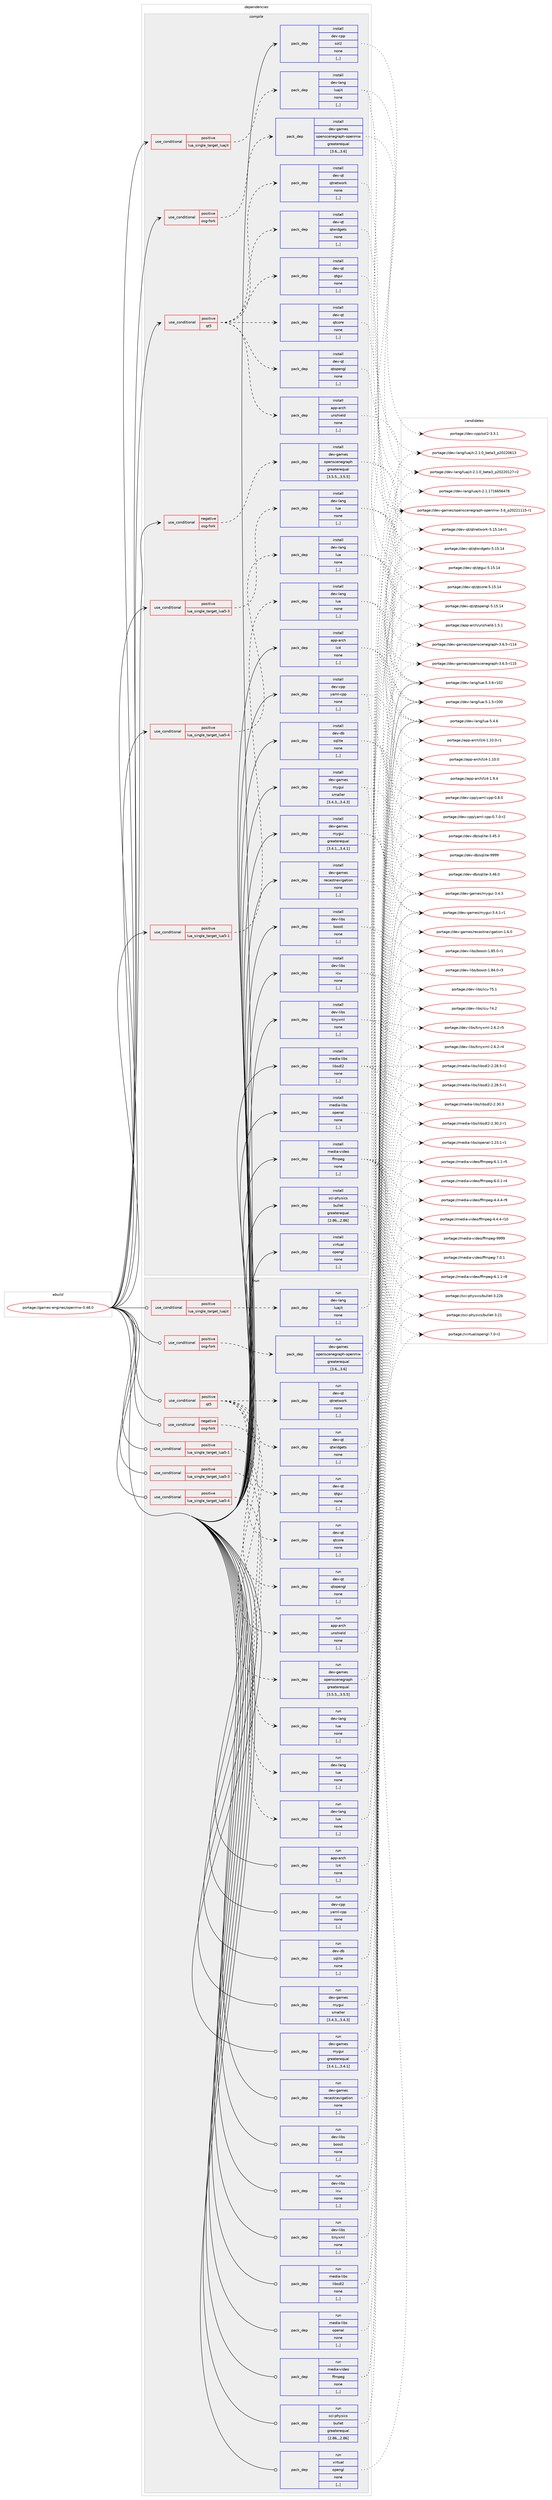 digraph prolog {

# *************
# Graph options
# *************

newrank=true;
concentrate=true;
compound=true;
graph [rankdir=LR,fontname=Helvetica,fontsize=10,ranksep=1.5];#, ranksep=2.5, nodesep=0.2];
edge  [arrowhead=vee];
node  [fontname=Helvetica,fontsize=10];

# **********
# The ebuild
# **********

subgraph cluster_leftcol {
color=gray;
label=<<i>ebuild</i>>;
id [label="portage://games-engines/openmw-0.48.0", color=red, width=4, href="../games-engines/openmw-0.48.0.svg"];
}

# ****************
# The dependencies
# ****************

subgraph cluster_midcol {
color=gray;
label=<<i>dependencies</i>>;
subgraph cluster_compile {
fillcolor="#eeeeee";
style=filled;
label=<<i>compile</i>>;
subgraph cond63726 {
dependency228932 [label=<<TABLE BORDER="0" CELLBORDER="1" CELLSPACING="0" CELLPADDING="4"><TR><TD ROWSPAN="3" CELLPADDING="10">use_conditional</TD></TR><TR><TD>negative</TD></TR><TR><TD>osg-fork</TD></TR></TABLE>>, shape=none, color=red];
subgraph pack163713 {
dependency228933 [label=<<TABLE BORDER="0" CELLBORDER="1" CELLSPACING="0" CELLPADDING="4" WIDTH="220"><TR><TD ROWSPAN="6" CELLPADDING="30">pack_dep</TD></TR><TR><TD WIDTH="110">install</TD></TR><TR><TD>dev-games</TD></TR><TR><TD>openscenegraph</TD></TR><TR><TD>greaterequal</TD></TR><TR><TD>[3.5.5,,,3.5.5]</TD></TR></TABLE>>, shape=none, color=blue];
}
dependency228932:e -> dependency228933:w [weight=20,style="dashed",arrowhead="vee"];
}
id:e -> dependency228932:w [weight=20,style="solid",arrowhead="vee"];
subgraph cond63727 {
dependency228934 [label=<<TABLE BORDER="0" CELLBORDER="1" CELLSPACING="0" CELLPADDING="4"><TR><TD ROWSPAN="3" CELLPADDING="10">use_conditional</TD></TR><TR><TD>positive</TD></TR><TR><TD>lua_single_target_lua5-1</TD></TR></TABLE>>, shape=none, color=red];
subgraph pack163714 {
dependency228935 [label=<<TABLE BORDER="0" CELLBORDER="1" CELLSPACING="0" CELLPADDING="4" WIDTH="220"><TR><TD ROWSPAN="6" CELLPADDING="30">pack_dep</TD></TR><TR><TD WIDTH="110">install</TD></TR><TR><TD>dev-lang</TD></TR><TR><TD>lua</TD></TR><TR><TD>none</TD></TR><TR><TD>[,,]</TD></TR></TABLE>>, shape=none, color=blue];
}
dependency228934:e -> dependency228935:w [weight=20,style="dashed",arrowhead="vee"];
}
id:e -> dependency228934:w [weight=20,style="solid",arrowhead="vee"];
subgraph cond63728 {
dependency228936 [label=<<TABLE BORDER="0" CELLBORDER="1" CELLSPACING="0" CELLPADDING="4"><TR><TD ROWSPAN="3" CELLPADDING="10">use_conditional</TD></TR><TR><TD>positive</TD></TR><TR><TD>lua_single_target_lua5-3</TD></TR></TABLE>>, shape=none, color=red];
subgraph pack163715 {
dependency228937 [label=<<TABLE BORDER="0" CELLBORDER="1" CELLSPACING="0" CELLPADDING="4" WIDTH="220"><TR><TD ROWSPAN="6" CELLPADDING="30">pack_dep</TD></TR><TR><TD WIDTH="110">install</TD></TR><TR><TD>dev-lang</TD></TR><TR><TD>lua</TD></TR><TR><TD>none</TD></TR><TR><TD>[,,]</TD></TR></TABLE>>, shape=none, color=blue];
}
dependency228936:e -> dependency228937:w [weight=20,style="dashed",arrowhead="vee"];
}
id:e -> dependency228936:w [weight=20,style="solid",arrowhead="vee"];
subgraph cond63729 {
dependency228938 [label=<<TABLE BORDER="0" CELLBORDER="1" CELLSPACING="0" CELLPADDING="4"><TR><TD ROWSPAN="3" CELLPADDING="10">use_conditional</TD></TR><TR><TD>positive</TD></TR><TR><TD>lua_single_target_lua5-4</TD></TR></TABLE>>, shape=none, color=red];
subgraph pack163716 {
dependency228939 [label=<<TABLE BORDER="0" CELLBORDER="1" CELLSPACING="0" CELLPADDING="4" WIDTH="220"><TR><TD ROWSPAN="6" CELLPADDING="30">pack_dep</TD></TR><TR><TD WIDTH="110">install</TD></TR><TR><TD>dev-lang</TD></TR><TR><TD>lua</TD></TR><TR><TD>none</TD></TR><TR><TD>[,,]</TD></TR></TABLE>>, shape=none, color=blue];
}
dependency228938:e -> dependency228939:w [weight=20,style="dashed",arrowhead="vee"];
}
id:e -> dependency228938:w [weight=20,style="solid",arrowhead="vee"];
subgraph cond63730 {
dependency228940 [label=<<TABLE BORDER="0" CELLBORDER="1" CELLSPACING="0" CELLPADDING="4"><TR><TD ROWSPAN="3" CELLPADDING="10">use_conditional</TD></TR><TR><TD>positive</TD></TR><TR><TD>lua_single_target_luajit</TD></TR></TABLE>>, shape=none, color=red];
subgraph pack163717 {
dependency228941 [label=<<TABLE BORDER="0" CELLBORDER="1" CELLSPACING="0" CELLPADDING="4" WIDTH="220"><TR><TD ROWSPAN="6" CELLPADDING="30">pack_dep</TD></TR><TR><TD WIDTH="110">install</TD></TR><TR><TD>dev-lang</TD></TR><TR><TD>luajit</TD></TR><TR><TD>none</TD></TR><TR><TD>[,,]</TD></TR></TABLE>>, shape=none, color=blue];
}
dependency228940:e -> dependency228941:w [weight=20,style="dashed",arrowhead="vee"];
}
id:e -> dependency228940:w [weight=20,style="solid",arrowhead="vee"];
subgraph cond63731 {
dependency228942 [label=<<TABLE BORDER="0" CELLBORDER="1" CELLSPACING="0" CELLPADDING="4"><TR><TD ROWSPAN="3" CELLPADDING="10">use_conditional</TD></TR><TR><TD>positive</TD></TR><TR><TD>osg-fork</TD></TR></TABLE>>, shape=none, color=red];
subgraph pack163718 {
dependency228943 [label=<<TABLE BORDER="0" CELLBORDER="1" CELLSPACING="0" CELLPADDING="4" WIDTH="220"><TR><TD ROWSPAN="6" CELLPADDING="30">pack_dep</TD></TR><TR><TD WIDTH="110">install</TD></TR><TR><TD>dev-games</TD></TR><TR><TD>openscenegraph-openmw</TD></TR><TR><TD>greaterequal</TD></TR><TR><TD>[3.6,,,3.6]</TD></TR></TABLE>>, shape=none, color=blue];
}
dependency228942:e -> dependency228943:w [weight=20,style="dashed",arrowhead="vee"];
}
id:e -> dependency228942:w [weight=20,style="solid",arrowhead="vee"];
subgraph cond63732 {
dependency228944 [label=<<TABLE BORDER="0" CELLBORDER="1" CELLSPACING="0" CELLPADDING="4"><TR><TD ROWSPAN="3" CELLPADDING="10">use_conditional</TD></TR><TR><TD>positive</TD></TR><TR><TD>qt5</TD></TR></TABLE>>, shape=none, color=red];
subgraph pack163719 {
dependency228945 [label=<<TABLE BORDER="0" CELLBORDER="1" CELLSPACING="0" CELLPADDING="4" WIDTH="220"><TR><TD ROWSPAN="6" CELLPADDING="30">pack_dep</TD></TR><TR><TD WIDTH="110">install</TD></TR><TR><TD>app-arch</TD></TR><TR><TD>unshield</TD></TR><TR><TD>none</TD></TR><TR><TD>[,,]</TD></TR></TABLE>>, shape=none, color=blue];
}
dependency228944:e -> dependency228945:w [weight=20,style="dashed",arrowhead="vee"];
subgraph pack163720 {
dependency228946 [label=<<TABLE BORDER="0" CELLBORDER="1" CELLSPACING="0" CELLPADDING="4" WIDTH="220"><TR><TD ROWSPAN="6" CELLPADDING="30">pack_dep</TD></TR><TR><TD WIDTH="110">install</TD></TR><TR><TD>dev-qt</TD></TR><TR><TD>qtcore</TD></TR><TR><TD>none</TD></TR><TR><TD>[,,]</TD></TR></TABLE>>, shape=none, color=blue];
}
dependency228944:e -> dependency228946:w [weight=20,style="dashed",arrowhead="vee"];
subgraph pack163721 {
dependency228947 [label=<<TABLE BORDER="0" CELLBORDER="1" CELLSPACING="0" CELLPADDING="4" WIDTH="220"><TR><TD ROWSPAN="6" CELLPADDING="30">pack_dep</TD></TR><TR><TD WIDTH="110">install</TD></TR><TR><TD>dev-qt</TD></TR><TR><TD>qtgui</TD></TR><TR><TD>none</TD></TR><TR><TD>[,,]</TD></TR></TABLE>>, shape=none, color=blue];
}
dependency228944:e -> dependency228947:w [weight=20,style="dashed",arrowhead="vee"];
subgraph pack163722 {
dependency228948 [label=<<TABLE BORDER="0" CELLBORDER="1" CELLSPACING="0" CELLPADDING="4" WIDTH="220"><TR><TD ROWSPAN="6" CELLPADDING="30">pack_dep</TD></TR><TR><TD WIDTH="110">install</TD></TR><TR><TD>dev-qt</TD></TR><TR><TD>qtnetwork</TD></TR><TR><TD>none</TD></TR><TR><TD>[,,]</TD></TR></TABLE>>, shape=none, color=blue];
}
dependency228944:e -> dependency228948:w [weight=20,style="dashed",arrowhead="vee"];
subgraph pack163723 {
dependency228949 [label=<<TABLE BORDER="0" CELLBORDER="1" CELLSPACING="0" CELLPADDING="4" WIDTH="220"><TR><TD ROWSPAN="6" CELLPADDING="30">pack_dep</TD></TR><TR><TD WIDTH="110">install</TD></TR><TR><TD>dev-qt</TD></TR><TR><TD>qtopengl</TD></TR><TR><TD>none</TD></TR><TR><TD>[,,]</TD></TR></TABLE>>, shape=none, color=blue];
}
dependency228944:e -> dependency228949:w [weight=20,style="dashed",arrowhead="vee"];
subgraph pack163724 {
dependency228950 [label=<<TABLE BORDER="0" CELLBORDER="1" CELLSPACING="0" CELLPADDING="4" WIDTH="220"><TR><TD ROWSPAN="6" CELLPADDING="30">pack_dep</TD></TR><TR><TD WIDTH="110">install</TD></TR><TR><TD>dev-qt</TD></TR><TR><TD>qtwidgets</TD></TR><TR><TD>none</TD></TR><TR><TD>[,,]</TD></TR></TABLE>>, shape=none, color=blue];
}
dependency228944:e -> dependency228950:w [weight=20,style="dashed",arrowhead="vee"];
}
id:e -> dependency228944:w [weight=20,style="solid",arrowhead="vee"];
subgraph pack163725 {
dependency228951 [label=<<TABLE BORDER="0" CELLBORDER="1" CELLSPACING="0" CELLPADDING="4" WIDTH="220"><TR><TD ROWSPAN="6" CELLPADDING="30">pack_dep</TD></TR><TR><TD WIDTH="110">install</TD></TR><TR><TD>app-arch</TD></TR><TR><TD>lz4</TD></TR><TR><TD>none</TD></TR><TR><TD>[,,]</TD></TR></TABLE>>, shape=none, color=blue];
}
id:e -> dependency228951:w [weight=20,style="solid",arrowhead="vee"];
subgraph pack163726 {
dependency228952 [label=<<TABLE BORDER="0" CELLBORDER="1" CELLSPACING="0" CELLPADDING="4" WIDTH="220"><TR><TD ROWSPAN="6" CELLPADDING="30">pack_dep</TD></TR><TR><TD WIDTH="110">install</TD></TR><TR><TD>dev-cpp</TD></TR><TR><TD>sol2</TD></TR><TR><TD>none</TD></TR><TR><TD>[,,]</TD></TR></TABLE>>, shape=none, color=blue];
}
id:e -> dependency228952:w [weight=20,style="solid",arrowhead="vee"];
subgraph pack163727 {
dependency228953 [label=<<TABLE BORDER="0" CELLBORDER="1" CELLSPACING="0" CELLPADDING="4" WIDTH="220"><TR><TD ROWSPAN="6" CELLPADDING="30">pack_dep</TD></TR><TR><TD WIDTH="110">install</TD></TR><TR><TD>dev-cpp</TD></TR><TR><TD>yaml-cpp</TD></TR><TR><TD>none</TD></TR><TR><TD>[,,]</TD></TR></TABLE>>, shape=none, color=blue];
}
id:e -> dependency228953:w [weight=20,style="solid",arrowhead="vee"];
subgraph pack163728 {
dependency228954 [label=<<TABLE BORDER="0" CELLBORDER="1" CELLSPACING="0" CELLPADDING="4" WIDTH="220"><TR><TD ROWSPAN="6" CELLPADDING="30">pack_dep</TD></TR><TR><TD WIDTH="110">install</TD></TR><TR><TD>dev-db</TD></TR><TR><TD>sqlite</TD></TR><TR><TD>none</TD></TR><TR><TD>[,,]</TD></TR></TABLE>>, shape=none, color=blue];
}
id:e -> dependency228954:w [weight=20,style="solid",arrowhead="vee"];
subgraph pack163729 {
dependency228955 [label=<<TABLE BORDER="0" CELLBORDER="1" CELLSPACING="0" CELLPADDING="4" WIDTH="220"><TR><TD ROWSPAN="6" CELLPADDING="30">pack_dep</TD></TR><TR><TD WIDTH="110">install</TD></TR><TR><TD>dev-games</TD></TR><TR><TD>mygui</TD></TR><TR><TD>greaterequal</TD></TR><TR><TD>[3.4.1,,,3.4.1]</TD></TR></TABLE>>, shape=none, color=blue];
}
id:e -> dependency228955:w [weight=20,style="solid",arrowhead="vee"];
subgraph pack163730 {
dependency228956 [label=<<TABLE BORDER="0" CELLBORDER="1" CELLSPACING="0" CELLPADDING="4" WIDTH="220"><TR><TD ROWSPAN="6" CELLPADDING="30">pack_dep</TD></TR><TR><TD WIDTH="110">install</TD></TR><TR><TD>dev-games</TD></TR><TR><TD>mygui</TD></TR><TR><TD>smaller</TD></TR><TR><TD>[3.4.3,,,3.4.3]</TD></TR></TABLE>>, shape=none, color=blue];
}
id:e -> dependency228956:w [weight=20,style="solid",arrowhead="vee"];
subgraph pack163731 {
dependency228957 [label=<<TABLE BORDER="0" CELLBORDER="1" CELLSPACING="0" CELLPADDING="4" WIDTH="220"><TR><TD ROWSPAN="6" CELLPADDING="30">pack_dep</TD></TR><TR><TD WIDTH="110">install</TD></TR><TR><TD>dev-games</TD></TR><TR><TD>recastnavigation</TD></TR><TR><TD>none</TD></TR><TR><TD>[,,]</TD></TR></TABLE>>, shape=none, color=blue];
}
id:e -> dependency228957:w [weight=20,style="solid",arrowhead="vee"];
subgraph pack163732 {
dependency228958 [label=<<TABLE BORDER="0" CELLBORDER="1" CELLSPACING="0" CELLPADDING="4" WIDTH="220"><TR><TD ROWSPAN="6" CELLPADDING="30">pack_dep</TD></TR><TR><TD WIDTH="110">install</TD></TR><TR><TD>dev-libs</TD></TR><TR><TD>boost</TD></TR><TR><TD>none</TD></TR><TR><TD>[,,]</TD></TR></TABLE>>, shape=none, color=blue];
}
id:e -> dependency228958:w [weight=20,style="solid",arrowhead="vee"];
subgraph pack163733 {
dependency228959 [label=<<TABLE BORDER="0" CELLBORDER="1" CELLSPACING="0" CELLPADDING="4" WIDTH="220"><TR><TD ROWSPAN="6" CELLPADDING="30">pack_dep</TD></TR><TR><TD WIDTH="110">install</TD></TR><TR><TD>dev-libs</TD></TR><TR><TD>icu</TD></TR><TR><TD>none</TD></TR><TR><TD>[,,]</TD></TR></TABLE>>, shape=none, color=blue];
}
id:e -> dependency228959:w [weight=20,style="solid",arrowhead="vee"];
subgraph pack163734 {
dependency228960 [label=<<TABLE BORDER="0" CELLBORDER="1" CELLSPACING="0" CELLPADDING="4" WIDTH="220"><TR><TD ROWSPAN="6" CELLPADDING="30">pack_dep</TD></TR><TR><TD WIDTH="110">install</TD></TR><TR><TD>dev-libs</TD></TR><TR><TD>tinyxml</TD></TR><TR><TD>none</TD></TR><TR><TD>[,,]</TD></TR></TABLE>>, shape=none, color=blue];
}
id:e -> dependency228960:w [weight=20,style="solid",arrowhead="vee"];
subgraph pack163735 {
dependency228961 [label=<<TABLE BORDER="0" CELLBORDER="1" CELLSPACING="0" CELLPADDING="4" WIDTH="220"><TR><TD ROWSPAN="6" CELLPADDING="30">pack_dep</TD></TR><TR><TD WIDTH="110">install</TD></TR><TR><TD>media-libs</TD></TR><TR><TD>libsdl2</TD></TR><TR><TD>none</TD></TR><TR><TD>[,,]</TD></TR></TABLE>>, shape=none, color=blue];
}
id:e -> dependency228961:w [weight=20,style="solid",arrowhead="vee"];
subgraph pack163736 {
dependency228962 [label=<<TABLE BORDER="0" CELLBORDER="1" CELLSPACING="0" CELLPADDING="4" WIDTH="220"><TR><TD ROWSPAN="6" CELLPADDING="30">pack_dep</TD></TR><TR><TD WIDTH="110">install</TD></TR><TR><TD>media-libs</TD></TR><TR><TD>openal</TD></TR><TR><TD>none</TD></TR><TR><TD>[,,]</TD></TR></TABLE>>, shape=none, color=blue];
}
id:e -> dependency228962:w [weight=20,style="solid",arrowhead="vee"];
subgraph pack163737 {
dependency228963 [label=<<TABLE BORDER="0" CELLBORDER="1" CELLSPACING="0" CELLPADDING="4" WIDTH="220"><TR><TD ROWSPAN="6" CELLPADDING="30">pack_dep</TD></TR><TR><TD WIDTH="110">install</TD></TR><TR><TD>media-video</TD></TR><TR><TD>ffmpeg</TD></TR><TR><TD>none</TD></TR><TR><TD>[,,]</TD></TR></TABLE>>, shape=none, color=blue];
}
id:e -> dependency228963:w [weight=20,style="solid",arrowhead="vee"];
subgraph pack163738 {
dependency228964 [label=<<TABLE BORDER="0" CELLBORDER="1" CELLSPACING="0" CELLPADDING="4" WIDTH="220"><TR><TD ROWSPAN="6" CELLPADDING="30">pack_dep</TD></TR><TR><TD WIDTH="110">install</TD></TR><TR><TD>sci-physics</TD></TR><TR><TD>bullet</TD></TR><TR><TD>greaterequal</TD></TR><TR><TD>[2.86,,,2.86]</TD></TR></TABLE>>, shape=none, color=blue];
}
id:e -> dependency228964:w [weight=20,style="solid",arrowhead="vee"];
subgraph pack163739 {
dependency228965 [label=<<TABLE BORDER="0" CELLBORDER="1" CELLSPACING="0" CELLPADDING="4" WIDTH="220"><TR><TD ROWSPAN="6" CELLPADDING="30">pack_dep</TD></TR><TR><TD WIDTH="110">install</TD></TR><TR><TD>virtual</TD></TR><TR><TD>opengl</TD></TR><TR><TD>none</TD></TR><TR><TD>[,,]</TD></TR></TABLE>>, shape=none, color=blue];
}
id:e -> dependency228965:w [weight=20,style="solid",arrowhead="vee"];
}
subgraph cluster_compileandrun {
fillcolor="#eeeeee";
style=filled;
label=<<i>compile and run</i>>;
}
subgraph cluster_run {
fillcolor="#eeeeee";
style=filled;
label=<<i>run</i>>;
subgraph cond63733 {
dependency228966 [label=<<TABLE BORDER="0" CELLBORDER="1" CELLSPACING="0" CELLPADDING="4"><TR><TD ROWSPAN="3" CELLPADDING="10">use_conditional</TD></TR><TR><TD>negative</TD></TR><TR><TD>osg-fork</TD></TR></TABLE>>, shape=none, color=red];
subgraph pack163740 {
dependency228967 [label=<<TABLE BORDER="0" CELLBORDER="1" CELLSPACING="0" CELLPADDING="4" WIDTH="220"><TR><TD ROWSPAN="6" CELLPADDING="30">pack_dep</TD></TR><TR><TD WIDTH="110">run</TD></TR><TR><TD>dev-games</TD></TR><TR><TD>openscenegraph</TD></TR><TR><TD>greaterequal</TD></TR><TR><TD>[3.5.5,,,3.5.5]</TD></TR></TABLE>>, shape=none, color=blue];
}
dependency228966:e -> dependency228967:w [weight=20,style="dashed",arrowhead="vee"];
}
id:e -> dependency228966:w [weight=20,style="solid",arrowhead="odot"];
subgraph cond63734 {
dependency228968 [label=<<TABLE BORDER="0" CELLBORDER="1" CELLSPACING="0" CELLPADDING="4"><TR><TD ROWSPAN="3" CELLPADDING="10">use_conditional</TD></TR><TR><TD>positive</TD></TR><TR><TD>lua_single_target_lua5-1</TD></TR></TABLE>>, shape=none, color=red];
subgraph pack163741 {
dependency228969 [label=<<TABLE BORDER="0" CELLBORDER="1" CELLSPACING="0" CELLPADDING="4" WIDTH="220"><TR><TD ROWSPAN="6" CELLPADDING="30">pack_dep</TD></TR><TR><TD WIDTH="110">run</TD></TR><TR><TD>dev-lang</TD></TR><TR><TD>lua</TD></TR><TR><TD>none</TD></TR><TR><TD>[,,]</TD></TR></TABLE>>, shape=none, color=blue];
}
dependency228968:e -> dependency228969:w [weight=20,style="dashed",arrowhead="vee"];
}
id:e -> dependency228968:w [weight=20,style="solid",arrowhead="odot"];
subgraph cond63735 {
dependency228970 [label=<<TABLE BORDER="0" CELLBORDER="1" CELLSPACING="0" CELLPADDING="4"><TR><TD ROWSPAN="3" CELLPADDING="10">use_conditional</TD></TR><TR><TD>positive</TD></TR><TR><TD>lua_single_target_lua5-3</TD></TR></TABLE>>, shape=none, color=red];
subgraph pack163742 {
dependency228971 [label=<<TABLE BORDER="0" CELLBORDER="1" CELLSPACING="0" CELLPADDING="4" WIDTH="220"><TR><TD ROWSPAN="6" CELLPADDING="30">pack_dep</TD></TR><TR><TD WIDTH="110">run</TD></TR><TR><TD>dev-lang</TD></TR><TR><TD>lua</TD></TR><TR><TD>none</TD></TR><TR><TD>[,,]</TD></TR></TABLE>>, shape=none, color=blue];
}
dependency228970:e -> dependency228971:w [weight=20,style="dashed",arrowhead="vee"];
}
id:e -> dependency228970:w [weight=20,style="solid",arrowhead="odot"];
subgraph cond63736 {
dependency228972 [label=<<TABLE BORDER="0" CELLBORDER="1" CELLSPACING="0" CELLPADDING="4"><TR><TD ROWSPAN="3" CELLPADDING="10">use_conditional</TD></TR><TR><TD>positive</TD></TR><TR><TD>lua_single_target_lua5-4</TD></TR></TABLE>>, shape=none, color=red];
subgraph pack163743 {
dependency228973 [label=<<TABLE BORDER="0" CELLBORDER="1" CELLSPACING="0" CELLPADDING="4" WIDTH="220"><TR><TD ROWSPAN="6" CELLPADDING="30">pack_dep</TD></TR><TR><TD WIDTH="110">run</TD></TR><TR><TD>dev-lang</TD></TR><TR><TD>lua</TD></TR><TR><TD>none</TD></TR><TR><TD>[,,]</TD></TR></TABLE>>, shape=none, color=blue];
}
dependency228972:e -> dependency228973:w [weight=20,style="dashed",arrowhead="vee"];
}
id:e -> dependency228972:w [weight=20,style="solid",arrowhead="odot"];
subgraph cond63737 {
dependency228974 [label=<<TABLE BORDER="0" CELLBORDER="1" CELLSPACING="0" CELLPADDING="4"><TR><TD ROWSPAN="3" CELLPADDING="10">use_conditional</TD></TR><TR><TD>positive</TD></TR><TR><TD>lua_single_target_luajit</TD></TR></TABLE>>, shape=none, color=red];
subgraph pack163744 {
dependency228975 [label=<<TABLE BORDER="0" CELLBORDER="1" CELLSPACING="0" CELLPADDING="4" WIDTH="220"><TR><TD ROWSPAN="6" CELLPADDING="30">pack_dep</TD></TR><TR><TD WIDTH="110">run</TD></TR><TR><TD>dev-lang</TD></TR><TR><TD>luajit</TD></TR><TR><TD>none</TD></TR><TR><TD>[,,]</TD></TR></TABLE>>, shape=none, color=blue];
}
dependency228974:e -> dependency228975:w [weight=20,style="dashed",arrowhead="vee"];
}
id:e -> dependency228974:w [weight=20,style="solid",arrowhead="odot"];
subgraph cond63738 {
dependency228976 [label=<<TABLE BORDER="0" CELLBORDER="1" CELLSPACING="0" CELLPADDING="4"><TR><TD ROWSPAN="3" CELLPADDING="10">use_conditional</TD></TR><TR><TD>positive</TD></TR><TR><TD>osg-fork</TD></TR></TABLE>>, shape=none, color=red];
subgraph pack163745 {
dependency228977 [label=<<TABLE BORDER="0" CELLBORDER="1" CELLSPACING="0" CELLPADDING="4" WIDTH="220"><TR><TD ROWSPAN="6" CELLPADDING="30">pack_dep</TD></TR><TR><TD WIDTH="110">run</TD></TR><TR><TD>dev-games</TD></TR><TR><TD>openscenegraph-openmw</TD></TR><TR><TD>greaterequal</TD></TR><TR><TD>[3.6,,,3.6]</TD></TR></TABLE>>, shape=none, color=blue];
}
dependency228976:e -> dependency228977:w [weight=20,style="dashed",arrowhead="vee"];
}
id:e -> dependency228976:w [weight=20,style="solid",arrowhead="odot"];
subgraph cond63739 {
dependency228978 [label=<<TABLE BORDER="0" CELLBORDER="1" CELLSPACING="0" CELLPADDING="4"><TR><TD ROWSPAN="3" CELLPADDING="10">use_conditional</TD></TR><TR><TD>positive</TD></TR><TR><TD>qt5</TD></TR></TABLE>>, shape=none, color=red];
subgraph pack163746 {
dependency228979 [label=<<TABLE BORDER="0" CELLBORDER="1" CELLSPACING="0" CELLPADDING="4" WIDTH="220"><TR><TD ROWSPAN="6" CELLPADDING="30">pack_dep</TD></TR><TR><TD WIDTH="110">run</TD></TR><TR><TD>app-arch</TD></TR><TR><TD>unshield</TD></TR><TR><TD>none</TD></TR><TR><TD>[,,]</TD></TR></TABLE>>, shape=none, color=blue];
}
dependency228978:e -> dependency228979:w [weight=20,style="dashed",arrowhead="vee"];
subgraph pack163747 {
dependency228980 [label=<<TABLE BORDER="0" CELLBORDER="1" CELLSPACING="0" CELLPADDING="4" WIDTH="220"><TR><TD ROWSPAN="6" CELLPADDING="30">pack_dep</TD></TR><TR><TD WIDTH="110">run</TD></TR><TR><TD>dev-qt</TD></TR><TR><TD>qtcore</TD></TR><TR><TD>none</TD></TR><TR><TD>[,,]</TD></TR></TABLE>>, shape=none, color=blue];
}
dependency228978:e -> dependency228980:w [weight=20,style="dashed",arrowhead="vee"];
subgraph pack163748 {
dependency228981 [label=<<TABLE BORDER="0" CELLBORDER="1" CELLSPACING="0" CELLPADDING="4" WIDTH="220"><TR><TD ROWSPAN="6" CELLPADDING="30">pack_dep</TD></TR><TR><TD WIDTH="110">run</TD></TR><TR><TD>dev-qt</TD></TR><TR><TD>qtgui</TD></TR><TR><TD>none</TD></TR><TR><TD>[,,]</TD></TR></TABLE>>, shape=none, color=blue];
}
dependency228978:e -> dependency228981:w [weight=20,style="dashed",arrowhead="vee"];
subgraph pack163749 {
dependency228982 [label=<<TABLE BORDER="0" CELLBORDER="1" CELLSPACING="0" CELLPADDING="4" WIDTH="220"><TR><TD ROWSPAN="6" CELLPADDING="30">pack_dep</TD></TR><TR><TD WIDTH="110">run</TD></TR><TR><TD>dev-qt</TD></TR><TR><TD>qtnetwork</TD></TR><TR><TD>none</TD></TR><TR><TD>[,,]</TD></TR></TABLE>>, shape=none, color=blue];
}
dependency228978:e -> dependency228982:w [weight=20,style="dashed",arrowhead="vee"];
subgraph pack163750 {
dependency228983 [label=<<TABLE BORDER="0" CELLBORDER="1" CELLSPACING="0" CELLPADDING="4" WIDTH="220"><TR><TD ROWSPAN="6" CELLPADDING="30">pack_dep</TD></TR><TR><TD WIDTH="110">run</TD></TR><TR><TD>dev-qt</TD></TR><TR><TD>qtopengl</TD></TR><TR><TD>none</TD></TR><TR><TD>[,,]</TD></TR></TABLE>>, shape=none, color=blue];
}
dependency228978:e -> dependency228983:w [weight=20,style="dashed",arrowhead="vee"];
subgraph pack163751 {
dependency228984 [label=<<TABLE BORDER="0" CELLBORDER="1" CELLSPACING="0" CELLPADDING="4" WIDTH="220"><TR><TD ROWSPAN="6" CELLPADDING="30">pack_dep</TD></TR><TR><TD WIDTH="110">run</TD></TR><TR><TD>dev-qt</TD></TR><TR><TD>qtwidgets</TD></TR><TR><TD>none</TD></TR><TR><TD>[,,]</TD></TR></TABLE>>, shape=none, color=blue];
}
dependency228978:e -> dependency228984:w [weight=20,style="dashed",arrowhead="vee"];
}
id:e -> dependency228978:w [weight=20,style="solid",arrowhead="odot"];
subgraph pack163752 {
dependency228985 [label=<<TABLE BORDER="0" CELLBORDER="1" CELLSPACING="0" CELLPADDING="4" WIDTH="220"><TR><TD ROWSPAN="6" CELLPADDING="30">pack_dep</TD></TR><TR><TD WIDTH="110">run</TD></TR><TR><TD>app-arch</TD></TR><TR><TD>lz4</TD></TR><TR><TD>none</TD></TR><TR><TD>[,,]</TD></TR></TABLE>>, shape=none, color=blue];
}
id:e -> dependency228985:w [weight=20,style="solid",arrowhead="odot"];
subgraph pack163753 {
dependency228986 [label=<<TABLE BORDER="0" CELLBORDER="1" CELLSPACING="0" CELLPADDING="4" WIDTH="220"><TR><TD ROWSPAN="6" CELLPADDING="30">pack_dep</TD></TR><TR><TD WIDTH="110">run</TD></TR><TR><TD>dev-cpp</TD></TR><TR><TD>yaml-cpp</TD></TR><TR><TD>none</TD></TR><TR><TD>[,,]</TD></TR></TABLE>>, shape=none, color=blue];
}
id:e -> dependency228986:w [weight=20,style="solid",arrowhead="odot"];
subgraph pack163754 {
dependency228987 [label=<<TABLE BORDER="0" CELLBORDER="1" CELLSPACING="0" CELLPADDING="4" WIDTH="220"><TR><TD ROWSPAN="6" CELLPADDING="30">pack_dep</TD></TR><TR><TD WIDTH="110">run</TD></TR><TR><TD>dev-db</TD></TR><TR><TD>sqlite</TD></TR><TR><TD>none</TD></TR><TR><TD>[,,]</TD></TR></TABLE>>, shape=none, color=blue];
}
id:e -> dependency228987:w [weight=20,style="solid",arrowhead="odot"];
subgraph pack163755 {
dependency228988 [label=<<TABLE BORDER="0" CELLBORDER="1" CELLSPACING="0" CELLPADDING="4" WIDTH="220"><TR><TD ROWSPAN="6" CELLPADDING="30">pack_dep</TD></TR><TR><TD WIDTH="110">run</TD></TR><TR><TD>dev-games</TD></TR><TR><TD>mygui</TD></TR><TR><TD>greaterequal</TD></TR><TR><TD>[3.4.1,,,3.4.1]</TD></TR></TABLE>>, shape=none, color=blue];
}
id:e -> dependency228988:w [weight=20,style="solid",arrowhead="odot"];
subgraph pack163756 {
dependency228989 [label=<<TABLE BORDER="0" CELLBORDER="1" CELLSPACING="0" CELLPADDING="4" WIDTH="220"><TR><TD ROWSPAN="6" CELLPADDING="30">pack_dep</TD></TR><TR><TD WIDTH="110">run</TD></TR><TR><TD>dev-games</TD></TR><TR><TD>mygui</TD></TR><TR><TD>smaller</TD></TR><TR><TD>[3.4.3,,,3.4.3]</TD></TR></TABLE>>, shape=none, color=blue];
}
id:e -> dependency228989:w [weight=20,style="solid",arrowhead="odot"];
subgraph pack163757 {
dependency228990 [label=<<TABLE BORDER="0" CELLBORDER="1" CELLSPACING="0" CELLPADDING="4" WIDTH="220"><TR><TD ROWSPAN="6" CELLPADDING="30">pack_dep</TD></TR><TR><TD WIDTH="110">run</TD></TR><TR><TD>dev-games</TD></TR><TR><TD>recastnavigation</TD></TR><TR><TD>none</TD></TR><TR><TD>[,,]</TD></TR></TABLE>>, shape=none, color=blue];
}
id:e -> dependency228990:w [weight=20,style="solid",arrowhead="odot"];
subgraph pack163758 {
dependency228991 [label=<<TABLE BORDER="0" CELLBORDER="1" CELLSPACING="0" CELLPADDING="4" WIDTH="220"><TR><TD ROWSPAN="6" CELLPADDING="30">pack_dep</TD></TR><TR><TD WIDTH="110">run</TD></TR><TR><TD>dev-libs</TD></TR><TR><TD>boost</TD></TR><TR><TD>none</TD></TR><TR><TD>[,,]</TD></TR></TABLE>>, shape=none, color=blue];
}
id:e -> dependency228991:w [weight=20,style="solid",arrowhead="odot"];
subgraph pack163759 {
dependency228992 [label=<<TABLE BORDER="0" CELLBORDER="1" CELLSPACING="0" CELLPADDING="4" WIDTH="220"><TR><TD ROWSPAN="6" CELLPADDING="30">pack_dep</TD></TR><TR><TD WIDTH="110">run</TD></TR><TR><TD>dev-libs</TD></TR><TR><TD>icu</TD></TR><TR><TD>none</TD></TR><TR><TD>[,,]</TD></TR></TABLE>>, shape=none, color=blue];
}
id:e -> dependency228992:w [weight=20,style="solid",arrowhead="odot"];
subgraph pack163760 {
dependency228993 [label=<<TABLE BORDER="0" CELLBORDER="1" CELLSPACING="0" CELLPADDING="4" WIDTH="220"><TR><TD ROWSPAN="6" CELLPADDING="30">pack_dep</TD></TR><TR><TD WIDTH="110">run</TD></TR><TR><TD>dev-libs</TD></TR><TR><TD>tinyxml</TD></TR><TR><TD>none</TD></TR><TR><TD>[,,]</TD></TR></TABLE>>, shape=none, color=blue];
}
id:e -> dependency228993:w [weight=20,style="solid",arrowhead="odot"];
subgraph pack163761 {
dependency228994 [label=<<TABLE BORDER="0" CELLBORDER="1" CELLSPACING="0" CELLPADDING="4" WIDTH="220"><TR><TD ROWSPAN="6" CELLPADDING="30">pack_dep</TD></TR><TR><TD WIDTH="110">run</TD></TR><TR><TD>media-libs</TD></TR><TR><TD>libsdl2</TD></TR><TR><TD>none</TD></TR><TR><TD>[,,]</TD></TR></TABLE>>, shape=none, color=blue];
}
id:e -> dependency228994:w [weight=20,style="solid",arrowhead="odot"];
subgraph pack163762 {
dependency228995 [label=<<TABLE BORDER="0" CELLBORDER="1" CELLSPACING="0" CELLPADDING="4" WIDTH="220"><TR><TD ROWSPAN="6" CELLPADDING="30">pack_dep</TD></TR><TR><TD WIDTH="110">run</TD></TR><TR><TD>media-libs</TD></TR><TR><TD>openal</TD></TR><TR><TD>none</TD></TR><TR><TD>[,,]</TD></TR></TABLE>>, shape=none, color=blue];
}
id:e -> dependency228995:w [weight=20,style="solid",arrowhead="odot"];
subgraph pack163763 {
dependency228996 [label=<<TABLE BORDER="0" CELLBORDER="1" CELLSPACING="0" CELLPADDING="4" WIDTH="220"><TR><TD ROWSPAN="6" CELLPADDING="30">pack_dep</TD></TR><TR><TD WIDTH="110">run</TD></TR><TR><TD>media-video</TD></TR><TR><TD>ffmpeg</TD></TR><TR><TD>none</TD></TR><TR><TD>[,,]</TD></TR></TABLE>>, shape=none, color=blue];
}
id:e -> dependency228996:w [weight=20,style="solid",arrowhead="odot"];
subgraph pack163764 {
dependency228997 [label=<<TABLE BORDER="0" CELLBORDER="1" CELLSPACING="0" CELLPADDING="4" WIDTH="220"><TR><TD ROWSPAN="6" CELLPADDING="30">pack_dep</TD></TR><TR><TD WIDTH="110">run</TD></TR><TR><TD>sci-physics</TD></TR><TR><TD>bullet</TD></TR><TR><TD>greaterequal</TD></TR><TR><TD>[2.86,,,2.86]</TD></TR></TABLE>>, shape=none, color=blue];
}
id:e -> dependency228997:w [weight=20,style="solid",arrowhead="odot"];
subgraph pack163765 {
dependency228998 [label=<<TABLE BORDER="0" CELLBORDER="1" CELLSPACING="0" CELLPADDING="4" WIDTH="220"><TR><TD ROWSPAN="6" CELLPADDING="30">pack_dep</TD></TR><TR><TD WIDTH="110">run</TD></TR><TR><TD>virtual</TD></TR><TR><TD>opengl</TD></TR><TR><TD>none</TD></TR><TR><TD>[,,]</TD></TR></TABLE>>, shape=none, color=blue];
}
id:e -> dependency228998:w [weight=20,style="solid",arrowhead="odot"];
}
}

# **************
# The candidates
# **************

subgraph cluster_choices {
rank=same;
color=gray;
label=<<i>candidates</i>>;

subgraph choice163713 {
color=black;
nodesep=1;
choice100101118451039710910111547111112101110115991011101011031149711210445514654465345114494953 [label="portage://dev-games/openscenegraph-3.6.5-r115", color=red, width=4,href="../dev-games/openscenegraph-3.6.5-r115.svg"];
choice100101118451039710910111547111112101110115991011101011031149711210445514654465345114494952 [label="portage://dev-games/openscenegraph-3.6.5-r114", color=red, width=4,href="../dev-games/openscenegraph-3.6.5-r114.svg"];
dependency228933:e -> choice100101118451039710910111547111112101110115991011101011031149711210445514654465345114494953:w [style=dotted,weight="100"];
dependency228933:e -> choice100101118451039710910111547111112101110115991011101011031149711210445514654465345114494952:w [style=dotted,weight="100"];
}
subgraph choice163714 {
color=black;
nodesep=1;
choice10010111845108971101034710811797455346524654 [label="portage://dev-lang/lua-5.4.6", color=red, width=4,href="../dev-lang/lua-5.4.6.svg"];
choice1001011184510897110103471081179745534651465445114494850 [label="portage://dev-lang/lua-5.3.6-r102", color=red, width=4,href="../dev-lang/lua-5.3.6-r102.svg"];
choice1001011184510897110103471081179745534649465345114504848 [label="portage://dev-lang/lua-5.1.5-r200", color=red, width=4,href="../dev-lang/lua-5.1.5-r200.svg"];
dependency228935:e -> choice10010111845108971101034710811797455346524654:w [style=dotted,weight="100"];
dependency228935:e -> choice1001011184510897110103471081179745534651465445114494850:w [style=dotted,weight="100"];
dependency228935:e -> choice1001011184510897110103471081179745534649465345114504848:w [style=dotted,weight="100"];
}
subgraph choice163715 {
color=black;
nodesep=1;
choice10010111845108971101034710811797455346524654 [label="portage://dev-lang/lua-5.4.6", color=red, width=4,href="../dev-lang/lua-5.4.6.svg"];
choice1001011184510897110103471081179745534651465445114494850 [label="portage://dev-lang/lua-5.3.6-r102", color=red, width=4,href="../dev-lang/lua-5.3.6-r102.svg"];
choice1001011184510897110103471081179745534649465345114504848 [label="portage://dev-lang/lua-5.1.5-r200", color=red, width=4,href="../dev-lang/lua-5.1.5-r200.svg"];
dependency228937:e -> choice10010111845108971101034710811797455346524654:w [style=dotted,weight="100"];
dependency228937:e -> choice1001011184510897110103471081179745534651465445114494850:w [style=dotted,weight="100"];
dependency228937:e -> choice1001011184510897110103471081179745534649465345114504848:w [style=dotted,weight="100"];
}
subgraph choice163716 {
color=black;
nodesep=1;
choice10010111845108971101034710811797455346524654 [label="portage://dev-lang/lua-5.4.6", color=red, width=4,href="../dev-lang/lua-5.4.6.svg"];
choice1001011184510897110103471081179745534651465445114494850 [label="portage://dev-lang/lua-5.3.6-r102", color=red, width=4,href="../dev-lang/lua-5.3.6-r102.svg"];
choice1001011184510897110103471081179745534649465345114504848 [label="portage://dev-lang/lua-5.1.5-r200", color=red, width=4,href="../dev-lang/lua-5.1.5-r200.svg"];
dependency228939:e -> choice10010111845108971101034710811797455346524654:w [style=dotted,weight="100"];
dependency228939:e -> choice1001011184510897110103471081179745534651465445114494850:w [style=dotted,weight="100"];
dependency228939:e -> choice1001011184510897110103471081179745534649465345114504848:w [style=dotted,weight="100"];
}
subgraph choice163717 {
color=black;
nodesep=1;
choice10010111845108971101034710811797106105116455046494649554954545354525556 [label="portage://dev-lang/luajit-2.1.1716656478", color=red, width=4,href="../dev-lang/luajit-2.1.1716656478.svg"];
choice1001011184510897110103471081179710610511645504649464895981011169751951125048505048544951 [label="portage://dev-lang/luajit-2.1.0_beta3_p20220613", color=red, width=4,href="../dev-lang/luajit-2.1.0_beta3_p20220613.svg"];
choice10010111845108971101034710811797106105116455046494648959810111697519511250485050484950554511450 [label="portage://dev-lang/luajit-2.1.0_beta3_p20220127-r2", color=red, width=4,href="../dev-lang/luajit-2.1.0_beta3_p20220127-r2.svg"];
dependency228941:e -> choice10010111845108971101034710811797106105116455046494649554954545354525556:w [style=dotted,weight="100"];
dependency228941:e -> choice1001011184510897110103471081179710610511645504649464895981011169751951125048505048544951:w [style=dotted,weight="100"];
dependency228941:e -> choice10010111845108971101034710811797106105116455046494648959810111697519511250485050484950554511450:w [style=dotted,weight="100"];
}
subgraph choice163718 {
color=black;
nodesep=1;
choice100101118451039710910111547111112101110115991011101011031149711210445111112101110109119455146549511250485050494949534511449 [label="portage://dev-games/openscenegraph-openmw-3.6_p20221115-r1", color=red, width=4,href="../dev-games/openscenegraph-openmw-3.6_p20221115-r1.svg"];
dependency228943:e -> choice100101118451039710910111547111112101110115991011101011031149711210445111112101110109119455146549511250485050494949534511449:w [style=dotted,weight="100"];
}
subgraph choice163719 {
color=black;
nodesep=1;
choice9711211245971149910447117110115104105101108100454946534649 [label="portage://app-arch/unshield-1.5.1", color=red, width=4,href="../app-arch/unshield-1.5.1.svg"];
dependency228945:e -> choice9711211245971149910447117110115104105101108100454946534649:w [style=dotted,weight="100"];
}
subgraph choice163720 {
color=black;
nodesep=1;
choice1001011184511311647113116991111141014553464953464952 [label="portage://dev-qt/qtcore-5.15.14", color=red, width=4,href="../dev-qt/qtcore-5.15.14.svg"];
dependency228946:e -> choice1001011184511311647113116991111141014553464953464952:w [style=dotted,weight="100"];
}
subgraph choice163721 {
color=black;
nodesep=1;
choice10010111845113116471131161031171054553464953464952 [label="portage://dev-qt/qtgui-5.15.14", color=red, width=4,href="../dev-qt/qtgui-5.15.14.svg"];
dependency228947:e -> choice10010111845113116471131161031171054553464953464952:w [style=dotted,weight="100"];
}
subgraph choice163722 {
color=black;
nodesep=1;
choice100101118451131164711311611010111611911111410745534649534649524511449 [label="portage://dev-qt/qtnetwork-5.15.14-r1", color=red, width=4,href="../dev-qt/qtnetwork-5.15.14-r1.svg"];
dependency228948:e -> choice100101118451131164711311611010111611911111410745534649534649524511449:w [style=dotted,weight="100"];
}
subgraph choice163723 {
color=black;
nodesep=1;
choice10010111845113116471131161111121011101031084553464953464952 [label="portage://dev-qt/qtopengl-5.15.14", color=red, width=4,href="../dev-qt/qtopengl-5.15.14.svg"];
dependency228949:e -> choice10010111845113116471131161111121011101031084553464953464952:w [style=dotted,weight="100"];
}
subgraph choice163724 {
color=black;
nodesep=1;
choice10010111845113116471131161191051001031011161154553464953464952 [label="portage://dev-qt/qtwidgets-5.15.14", color=red, width=4,href="../dev-qt/qtwidgets-5.15.14.svg"];
dependency228950:e -> choice10010111845113116471131161191051001031011161154553464953464952:w [style=dotted,weight="100"];
}
subgraph choice163725 {
color=black;
nodesep=1;
choice971121124597114991044710812252454946494846484511449 [label="portage://app-arch/lz4-1.10.0-r1", color=red, width=4,href="../app-arch/lz4-1.10.0-r1.svg"];
choice97112112459711499104471081225245494649484648 [label="portage://app-arch/lz4-1.10.0", color=red, width=4,href="../app-arch/lz4-1.10.0.svg"];
choice971121124597114991044710812252454946574652 [label="portage://app-arch/lz4-1.9.4", color=red, width=4,href="../app-arch/lz4-1.9.4.svg"];
dependency228951:e -> choice971121124597114991044710812252454946494846484511449:w [style=dotted,weight="100"];
dependency228951:e -> choice97112112459711499104471081225245494649484648:w [style=dotted,weight="100"];
dependency228951:e -> choice971121124597114991044710812252454946574652:w [style=dotted,weight="100"];
}
subgraph choice163726 {
color=black;
nodesep=1;
choice10010111845991121124711511110850455146514649 [label="portage://dev-cpp/sol2-3.3.1", color=red, width=4,href="../dev-cpp/sol2-3.3.1.svg"];
dependency228952:e -> choice10010111845991121124711511110850455146514649:w [style=dotted,weight="100"];
}
subgraph choice163727 {
color=black;
nodesep=1;
choice100101118459911211247121971091084599112112454846564648 [label="portage://dev-cpp/yaml-cpp-0.8.0", color=red, width=4,href="../dev-cpp/yaml-cpp-0.8.0.svg"];
choice1001011184599112112471219710910845991121124548465546484511450 [label="portage://dev-cpp/yaml-cpp-0.7.0-r2", color=red, width=4,href="../dev-cpp/yaml-cpp-0.7.0-r2.svg"];
dependency228953:e -> choice100101118459911211247121971091084599112112454846564648:w [style=dotted,weight="100"];
dependency228953:e -> choice1001011184599112112471219710910845991121124548465546484511450:w [style=dotted,weight="100"];
}
subgraph choice163728 {
color=black;
nodesep=1;
choice1001011184510098471151131081051161014557575757 [label="portage://dev-db/sqlite-9999", color=red, width=4,href="../dev-db/sqlite-9999.svg"];
choice10010111845100984711511310810511610145514652544648 [label="portage://dev-db/sqlite-3.46.0", color=red, width=4,href="../dev-db/sqlite-3.46.0.svg"];
choice10010111845100984711511310810511610145514652534651 [label="portage://dev-db/sqlite-3.45.3", color=red, width=4,href="../dev-db/sqlite-3.45.3.svg"];
dependency228954:e -> choice1001011184510098471151131081051161014557575757:w [style=dotted,weight="100"];
dependency228954:e -> choice10010111845100984711511310810511610145514652544648:w [style=dotted,weight="100"];
dependency228954:e -> choice10010111845100984711511310810511610145514652534651:w [style=dotted,weight="100"];
}
subgraph choice163729 {
color=black;
nodesep=1;
choice100101118451039710910111547109121103117105455146524651 [label="portage://dev-games/mygui-3.4.3", color=red, width=4,href="../dev-games/mygui-3.4.3.svg"];
choice1001011184510397109101115471091211031171054551465246494511449 [label="portage://dev-games/mygui-3.4.1-r1", color=red, width=4,href="../dev-games/mygui-3.4.1-r1.svg"];
dependency228955:e -> choice100101118451039710910111547109121103117105455146524651:w [style=dotted,weight="100"];
dependency228955:e -> choice1001011184510397109101115471091211031171054551465246494511449:w [style=dotted,weight="100"];
}
subgraph choice163730 {
color=black;
nodesep=1;
choice100101118451039710910111547109121103117105455146524651 [label="portage://dev-games/mygui-3.4.3", color=red, width=4,href="../dev-games/mygui-3.4.3.svg"];
choice1001011184510397109101115471091211031171054551465246494511449 [label="portage://dev-games/mygui-3.4.1-r1", color=red, width=4,href="../dev-games/mygui-3.4.1-r1.svg"];
dependency228956:e -> choice100101118451039710910111547109121103117105455146524651:w [style=dotted,weight="100"];
dependency228956:e -> choice1001011184510397109101115471091211031171054551465246494511449:w [style=dotted,weight="100"];
}
subgraph choice163731 {
color=black;
nodesep=1;
choice10010111845103971091011154711410199971151161109711810510397116105111110454946544648 [label="portage://dev-games/recastnavigation-1.6.0", color=red, width=4,href="../dev-games/recastnavigation-1.6.0.svg"];
dependency228957:e -> choice10010111845103971091011154711410199971151161109711810510397116105111110454946544648:w [style=dotted,weight="100"];
}
subgraph choice163732 {
color=black;
nodesep=1;
choice10010111845108105981154798111111115116454946565346484511449 [label="portage://dev-libs/boost-1.85.0-r1", color=red, width=4,href="../dev-libs/boost-1.85.0-r1.svg"];
choice10010111845108105981154798111111115116454946565246484511451 [label="portage://dev-libs/boost-1.84.0-r3", color=red, width=4,href="../dev-libs/boost-1.84.0-r3.svg"];
dependency228958:e -> choice10010111845108105981154798111111115116454946565346484511449:w [style=dotted,weight="100"];
dependency228958:e -> choice10010111845108105981154798111111115116454946565246484511451:w [style=dotted,weight="100"];
}
subgraph choice163733 {
color=black;
nodesep=1;
choice100101118451081059811547105991174555534649 [label="portage://dev-libs/icu-75.1", color=red, width=4,href="../dev-libs/icu-75.1.svg"];
choice100101118451081059811547105991174555524650 [label="portage://dev-libs/icu-74.2", color=red, width=4,href="../dev-libs/icu-74.2.svg"];
dependency228959:e -> choice100101118451081059811547105991174555534649:w [style=dotted,weight="100"];
dependency228959:e -> choice100101118451081059811547105991174555524650:w [style=dotted,weight="100"];
}
subgraph choice163734 {
color=black;
nodesep=1;
choice1001011184510810598115471161051101211201091084550465446504511453 [label="portage://dev-libs/tinyxml-2.6.2-r5", color=red, width=4,href="../dev-libs/tinyxml-2.6.2-r5.svg"];
choice1001011184510810598115471161051101211201091084550465446504511452 [label="portage://dev-libs/tinyxml-2.6.2-r4", color=red, width=4,href="../dev-libs/tinyxml-2.6.2-r4.svg"];
dependency228960:e -> choice1001011184510810598115471161051101211201091084550465446504511453:w [style=dotted,weight="100"];
dependency228960:e -> choice1001011184510810598115471161051101211201091084550465446504511452:w [style=dotted,weight="100"];
}
subgraph choice163735 {
color=black;
nodesep=1;
choice10910110010597451081059811547108105981151001085045504651484651 [label="portage://media-libs/libsdl2-2.30.3", color=red, width=4,href="../media-libs/libsdl2-2.30.3.svg"];
choice109101100105974510810598115471081059811510010850455046514846504511449 [label="portage://media-libs/libsdl2-2.30.2-r1", color=red, width=4,href="../media-libs/libsdl2-2.30.2-r1.svg"];
choice109101100105974510810598115471081059811510010850455046505646534511450 [label="portage://media-libs/libsdl2-2.28.5-r2", color=red, width=4,href="../media-libs/libsdl2-2.28.5-r2.svg"];
choice109101100105974510810598115471081059811510010850455046505646534511449 [label="portage://media-libs/libsdl2-2.28.5-r1", color=red, width=4,href="../media-libs/libsdl2-2.28.5-r1.svg"];
dependency228961:e -> choice10910110010597451081059811547108105981151001085045504651484651:w [style=dotted,weight="100"];
dependency228961:e -> choice109101100105974510810598115471081059811510010850455046514846504511449:w [style=dotted,weight="100"];
dependency228961:e -> choice109101100105974510810598115471081059811510010850455046505646534511450:w [style=dotted,weight="100"];
dependency228961:e -> choice109101100105974510810598115471081059811510010850455046505646534511449:w [style=dotted,weight="100"];
}
subgraph choice163736 {
color=black;
nodesep=1;
choice1091011001059745108105981154711111210111097108454946505146494511449 [label="portage://media-libs/openal-1.23.1-r1", color=red, width=4,href="../media-libs/openal-1.23.1-r1.svg"];
dependency228962:e -> choice1091011001059745108105981154711111210111097108454946505146494511449:w [style=dotted,weight="100"];
}
subgraph choice163737 {
color=black;
nodesep=1;
choice1091011001059745118105100101111471021021091121011034557575757 [label="portage://media-video/ffmpeg-9999", color=red, width=4,href="../media-video/ffmpeg-9999.svg"];
choice109101100105974511810510010111147102102109112101103455546484649 [label="portage://media-video/ffmpeg-7.0.1", color=red, width=4,href="../media-video/ffmpeg-7.0.1.svg"];
choice1091011001059745118105100101111471021021091121011034554464946494511456 [label="portage://media-video/ffmpeg-6.1.1-r8", color=red, width=4,href="../media-video/ffmpeg-6.1.1-r8.svg"];
choice1091011001059745118105100101111471021021091121011034554464946494511453 [label="portage://media-video/ffmpeg-6.1.1-r5", color=red, width=4,href="../media-video/ffmpeg-6.1.1-r5.svg"];
choice1091011001059745118105100101111471021021091121011034554464846494511452 [label="portage://media-video/ffmpeg-6.0.1-r4", color=red, width=4,href="../media-video/ffmpeg-6.0.1-r4.svg"];
choice1091011001059745118105100101111471021021091121011034552465246524511457 [label="portage://media-video/ffmpeg-4.4.4-r9", color=red, width=4,href="../media-video/ffmpeg-4.4.4-r9.svg"];
choice109101100105974511810510010111147102102109112101103455246524652451144948 [label="portage://media-video/ffmpeg-4.4.4-r10", color=red, width=4,href="../media-video/ffmpeg-4.4.4-r10.svg"];
dependency228963:e -> choice1091011001059745118105100101111471021021091121011034557575757:w [style=dotted,weight="100"];
dependency228963:e -> choice109101100105974511810510010111147102102109112101103455546484649:w [style=dotted,weight="100"];
dependency228963:e -> choice1091011001059745118105100101111471021021091121011034554464946494511456:w [style=dotted,weight="100"];
dependency228963:e -> choice1091011001059745118105100101111471021021091121011034554464946494511453:w [style=dotted,weight="100"];
dependency228963:e -> choice1091011001059745118105100101111471021021091121011034554464846494511452:w [style=dotted,weight="100"];
dependency228963:e -> choice1091011001059745118105100101111471021021091121011034552465246524511457:w [style=dotted,weight="100"];
dependency228963:e -> choice109101100105974511810510010111147102102109112101103455246524652451144948:w [style=dotted,weight="100"];
}
subgraph choice163738 {
color=black;
nodesep=1;
choice1159910545112104121115105991154798117108108101116455146505098 [label="portage://sci-physics/bullet-3.22b", color=red, width=4,href="../sci-physics/bullet-3.22b.svg"];
choice11599105451121041211151059911547981171081081011164551465049 [label="portage://sci-physics/bullet-3.21", color=red, width=4,href="../sci-physics/bullet-3.21.svg"];
dependency228964:e -> choice1159910545112104121115105991154798117108108101116455146505098:w [style=dotted,weight="100"];
dependency228964:e -> choice11599105451121041211151059911547981171081081011164551465049:w [style=dotted,weight="100"];
}
subgraph choice163739 {
color=black;
nodesep=1;
choice1181051141161179710847111112101110103108455546484511450 [label="portage://virtual/opengl-7.0-r2", color=red, width=4,href="../virtual/opengl-7.0-r2.svg"];
dependency228965:e -> choice1181051141161179710847111112101110103108455546484511450:w [style=dotted,weight="100"];
}
subgraph choice163740 {
color=black;
nodesep=1;
choice100101118451039710910111547111112101110115991011101011031149711210445514654465345114494953 [label="portage://dev-games/openscenegraph-3.6.5-r115", color=red, width=4,href="../dev-games/openscenegraph-3.6.5-r115.svg"];
choice100101118451039710910111547111112101110115991011101011031149711210445514654465345114494952 [label="portage://dev-games/openscenegraph-3.6.5-r114", color=red, width=4,href="../dev-games/openscenegraph-3.6.5-r114.svg"];
dependency228967:e -> choice100101118451039710910111547111112101110115991011101011031149711210445514654465345114494953:w [style=dotted,weight="100"];
dependency228967:e -> choice100101118451039710910111547111112101110115991011101011031149711210445514654465345114494952:w [style=dotted,weight="100"];
}
subgraph choice163741 {
color=black;
nodesep=1;
choice10010111845108971101034710811797455346524654 [label="portage://dev-lang/lua-5.4.6", color=red, width=4,href="../dev-lang/lua-5.4.6.svg"];
choice1001011184510897110103471081179745534651465445114494850 [label="portage://dev-lang/lua-5.3.6-r102", color=red, width=4,href="../dev-lang/lua-5.3.6-r102.svg"];
choice1001011184510897110103471081179745534649465345114504848 [label="portage://dev-lang/lua-5.1.5-r200", color=red, width=4,href="../dev-lang/lua-5.1.5-r200.svg"];
dependency228969:e -> choice10010111845108971101034710811797455346524654:w [style=dotted,weight="100"];
dependency228969:e -> choice1001011184510897110103471081179745534651465445114494850:w [style=dotted,weight="100"];
dependency228969:e -> choice1001011184510897110103471081179745534649465345114504848:w [style=dotted,weight="100"];
}
subgraph choice163742 {
color=black;
nodesep=1;
choice10010111845108971101034710811797455346524654 [label="portage://dev-lang/lua-5.4.6", color=red, width=4,href="../dev-lang/lua-5.4.6.svg"];
choice1001011184510897110103471081179745534651465445114494850 [label="portage://dev-lang/lua-5.3.6-r102", color=red, width=4,href="../dev-lang/lua-5.3.6-r102.svg"];
choice1001011184510897110103471081179745534649465345114504848 [label="portage://dev-lang/lua-5.1.5-r200", color=red, width=4,href="../dev-lang/lua-5.1.5-r200.svg"];
dependency228971:e -> choice10010111845108971101034710811797455346524654:w [style=dotted,weight="100"];
dependency228971:e -> choice1001011184510897110103471081179745534651465445114494850:w [style=dotted,weight="100"];
dependency228971:e -> choice1001011184510897110103471081179745534649465345114504848:w [style=dotted,weight="100"];
}
subgraph choice163743 {
color=black;
nodesep=1;
choice10010111845108971101034710811797455346524654 [label="portage://dev-lang/lua-5.4.6", color=red, width=4,href="../dev-lang/lua-5.4.6.svg"];
choice1001011184510897110103471081179745534651465445114494850 [label="portage://dev-lang/lua-5.3.6-r102", color=red, width=4,href="../dev-lang/lua-5.3.6-r102.svg"];
choice1001011184510897110103471081179745534649465345114504848 [label="portage://dev-lang/lua-5.1.5-r200", color=red, width=4,href="../dev-lang/lua-5.1.5-r200.svg"];
dependency228973:e -> choice10010111845108971101034710811797455346524654:w [style=dotted,weight="100"];
dependency228973:e -> choice1001011184510897110103471081179745534651465445114494850:w [style=dotted,weight="100"];
dependency228973:e -> choice1001011184510897110103471081179745534649465345114504848:w [style=dotted,weight="100"];
}
subgraph choice163744 {
color=black;
nodesep=1;
choice10010111845108971101034710811797106105116455046494649554954545354525556 [label="portage://dev-lang/luajit-2.1.1716656478", color=red, width=4,href="../dev-lang/luajit-2.1.1716656478.svg"];
choice1001011184510897110103471081179710610511645504649464895981011169751951125048505048544951 [label="portage://dev-lang/luajit-2.1.0_beta3_p20220613", color=red, width=4,href="../dev-lang/luajit-2.1.0_beta3_p20220613.svg"];
choice10010111845108971101034710811797106105116455046494648959810111697519511250485050484950554511450 [label="portage://dev-lang/luajit-2.1.0_beta3_p20220127-r2", color=red, width=4,href="../dev-lang/luajit-2.1.0_beta3_p20220127-r2.svg"];
dependency228975:e -> choice10010111845108971101034710811797106105116455046494649554954545354525556:w [style=dotted,weight="100"];
dependency228975:e -> choice1001011184510897110103471081179710610511645504649464895981011169751951125048505048544951:w [style=dotted,weight="100"];
dependency228975:e -> choice10010111845108971101034710811797106105116455046494648959810111697519511250485050484950554511450:w [style=dotted,weight="100"];
}
subgraph choice163745 {
color=black;
nodesep=1;
choice100101118451039710910111547111112101110115991011101011031149711210445111112101110109119455146549511250485050494949534511449 [label="portage://dev-games/openscenegraph-openmw-3.6_p20221115-r1", color=red, width=4,href="../dev-games/openscenegraph-openmw-3.6_p20221115-r1.svg"];
dependency228977:e -> choice100101118451039710910111547111112101110115991011101011031149711210445111112101110109119455146549511250485050494949534511449:w [style=dotted,weight="100"];
}
subgraph choice163746 {
color=black;
nodesep=1;
choice9711211245971149910447117110115104105101108100454946534649 [label="portage://app-arch/unshield-1.5.1", color=red, width=4,href="../app-arch/unshield-1.5.1.svg"];
dependency228979:e -> choice9711211245971149910447117110115104105101108100454946534649:w [style=dotted,weight="100"];
}
subgraph choice163747 {
color=black;
nodesep=1;
choice1001011184511311647113116991111141014553464953464952 [label="portage://dev-qt/qtcore-5.15.14", color=red, width=4,href="../dev-qt/qtcore-5.15.14.svg"];
dependency228980:e -> choice1001011184511311647113116991111141014553464953464952:w [style=dotted,weight="100"];
}
subgraph choice163748 {
color=black;
nodesep=1;
choice10010111845113116471131161031171054553464953464952 [label="portage://dev-qt/qtgui-5.15.14", color=red, width=4,href="../dev-qt/qtgui-5.15.14.svg"];
dependency228981:e -> choice10010111845113116471131161031171054553464953464952:w [style=dotted,weight="100"];
}
subgraph choice163749 {
color=black;
nodesep=1;
choice100101118451131164711311611010111611911111410745534649534649524511449 [label="portage://dev-qt/qtnetwork-5.15.14-r1", color=red, width=4,href="../dev-qt/qtnetwork-5.15.14-r1.svg"];
dependency228982:e -> choice100101118451131164711311611010111611911111410745534649534649524511449:w [style=dotted,weight="100"];
}
subgraph choice163750 {
color=black;
nodesep=1;
choice10010111845113116471131161111121011101031084553464953464952 [label="portage://dev-qt/qtopengl-5.15.14", color=red, width=4,href="../dev-qt/qtopengl-5.15.14.svg"];
dependency228983:e -> choice10010111845113116471131161111121011101031084553464953464952:w [style=dotted,weight="100"];
}
subgraph choice163751 {
color=black;
nodesep=1;
choice10010111845113116471131161191051001031011161154553464953464952 [label="portage://dev-qt/qtwidgets-5.15.14", color=red, width=4,href="../dev-qt/qtwidgets-5.15.14.svg"];
dependency228984:e -> choice10010111845113116471131161191051001031011161154553464953464952:w [style=dotted,weight="100"];
}
subgraph choice163752 {
color=black;
nodesep=1;
choice971121124597114991044710812252454946494846484511449 [label="portage://app-arch/lz4-1.10.0-r1", color=red, width=4,href="../app-arch/lz4-1.10.0-r1.svg"];
choice97112112459711499104471081225245494649484648 [label="portage://app-arch/lz4-1.10.0", color=red, width=4,href="../app-arch/lz4-1.10.0.svg"];
choice971121124597114991044710812252454946574652 [label="portage://app-arch/lz4-1.9.4", color=red, width=4,href="../app-arch/lz4-1.9.4.svg"];
dependency228985:e -> choice971121124597114991044710812252454946494846484511449:w [style=dotted,weight="100"];
dependency228985:e -> choice97112112459711499104471081225245494649484648:w [style=dotted,weight="100"];
dependency228985:e -> choice971121124597114991044710812252454946574652:w [style=dotted,weight="100"];
}
subgraph choice163753 {
color=black;
nodesep=1;
choice100101118459911211247121971091084599112112454846564648 [label="portage://dev-cpp/yaml-cpp-0.8.0", color=red, width=4,href="../dev-cpp/yaml-cpp-0.8.0.svg"];
choice1001011184599112112471219710910845991121124548465546484511450 [label="portage://dev-cpp/yaml-cpp-0.7.0-r2", color=red, width=4,href="../dev-cpp/yaml-cpp-0.7.0-r2.svg"];
dependency228986:e -> choice100101118459911211247121971091084599112112454846564648:w [style=dotted,weight="100"];
dependency228986:e -> choice1001011184599112112471219710910845991121124548465546484511450:w [style=dotted,weight="100"];
}
subgraph choice163754 {
color=black;
nodesep=1;
choice1001011184510098471151131081051161014557575757 [label="portage://dev-db/sqlite-9999", color=red, width=4,href="../dev-db/sqlite-9999.svg"];
choice10010111845100984711511310810511610145514652544648 [label="portage://dev-db/sqlite-3.46.0", color=red, width=4,href="../dev-db/sqlite-3.46.0.svg"];
choice10010111845100984711511310810511610145514652534651 [label="portage://dev-db/sqlite-3.45.3", color=red, width=4,href="../dev-db/sqlite-3.45.3.svg"];
dependency228987:e -> choice1001011184510098471151131081051161014557575757:w [style=dotted,weight="100"];
dependency228987:e -> choice10010111845100984711511310810511610145514652544648:w [style=dotted,weight="100"];
dependency228987:e -> choice10010111845100984711511310810511610145514652534651:w [style=dotted,weight="100"];
}
subgraph choice163755 {
color=black;
nodesep=1;
choice100101118451039710910111547109121103117105455146524651 [label="portage://dev-games/mygui-3.4.3", color=red, width=4,href="../dev-games/mygui-3.4.3.svg"];
choice1001011184510397109101115471091211031171054551465246494511449 [label="portage://dev-games/mygui-3.4.1-r1", color=red, width=4,href="../dev-games/mygui-3.4.1-r1.svg"];
dependency228988:e -> choice100101118451039710910111547109121103117105455146524651:w [style=dotted,weight="100"];
dependency228988:e -> choice1001011184510397109101115471091211031171054551465246494511449:w [style=dotted,weight="100"];
}
subgraph choice163756 {
color=black;
nodesep=1;
choice100101118451039710910111547109121103117105455146524651 [label="portage://dev-games/mygui-3.4.3", color=red, width=4,href="../dev-games/mygui-3.4.3.svg"];
choice1001011184510397109101115471091211031171054551465246494511449 [label="portage://dev-games/mygui-3.4.1-r1", color=red, width=4,href="../dev-games/mygui-3.4.1-r1.svg"];
dependency228989:e -> choice100101118451039710910111547109121103117105455146524651:w [style=dotted,weight="100"];
dependency228989:e -> choice1001011184510397109101115471091211031171054551465246494511449:w [style=dotted,weight="100"];
}
subgraph choice163757 {
color=black;
nodesep=1;
choice10010111845103971091011154711410199971151161109711810510397116105111110454946544648 [label="portage://dev-games/recastnavigation-1.6.0", color=red, width=4,href="../dev-games/recastnavigation-1.6.0.svg"];
dependency228990:e -> choice10010111845103971091011154711410199971151161109711810510397116105111110454946544648:w [style=dotted,weight="100"];
}
subgraph choice163758 {
color=black;
nodesep=1;
choice10010111845108105981154798111111115116454946565346484511449 [label="portage://dev-libs/boost-1.85.0-r1", color=red, width=4,href="../dev-libs/boost-1.85.0-r1.svg"];
choice10010111845108105981154798111111115116454946565246484511451 [label="portage://dev-libs/boost-1.84.0-r3", color=red, width=4,href="../dev-libs/boost-1.84.0-r3.svg"];
dependency228991:e -> choice10010111845108105981154798111111115116454946565346484511449:w [style=dotted,weight="100"];
dependency228991:e -> choice10010111845108105981154798111111115116454946565246484511451:w [style=dotted,weight="100"];
}
subgraph choice163759 {
color=black;
nodesep=1;
choice100101118451081059811547105991174555534649 [label="portage://dev-libs/icu-75.1", color=red, width=4,href="../dev-libs/icu-75.1.svg"];
choice100101118451081059811547105991174555524650 [label="portage://dev-libs/icu-74.2", color=red, width=4,href="../dev-libs/icu-74.2.svg"];
dependency228992:e -> choice100101118451081059811547105991174555534649:w [style=dotted,weight="100"];
dependency228992:e -> choice100101118451081059811547105991174555524650:w [style=dotted,weight="100"];
}
subgraph choice163760 {
color=black;
nodesep=1;
choice1001011184510810598115471161051101211201091084550465446504511453 [label="portage://dev-libs/tinyxml-2.6.2-r5", color=red, width=4,href="../dev-libs/tinyxml-2.6.2-r5.svg"];
choice1001011184510810598115471161051101211201091084550465446504511452 [label="portage://dev-libs/tinyxml-2.6.2-r4", color=red, width=4,href="../dev-libs/tinyxml-2.6.2-r4.svg"];
dependency228993:e -> choice1001011184510810598115471161051101211201091084550465446504511453:w [style=dotted,weight="100"];
dependency228993:e -> choice1001011184510810598115471161051101211201091084550465446504511452:w [style=dotted,weight="100"];
}
subgraph choice163761 {
color=black;
nodesep=1;
choice10910110010597451081059811547108105981151001085045504651484651 [label="portage://media-libs/libsdl2-2.30.3", color=red, width=4,href="../media-libs/libsdl2-2.30.3.svg"];
choice109101100105974510810598115471081059811510010850455046514846504511449 [label="portage://media-libs/libsdl2-2.30.2-r1", color=red, width=4,href="../media-libs/libsdl2-2.30.2-r1.svg"];
choice109101100105974510810598115471081059811510010850455046505646534511450 [label="portage://media-libs/libsdl2-2.28.5-r2", color=red, width=4,href="../media-libs/libsdl2-2.28.5-r2.svg"];
choice109101100105974510810598115471081059811510010850455046505646534511449 [label="portage://media-libs/libsdl2-2.28.5-r1", color=red, width=4,href="../media-libs/libsdl2-2.28.5-r1.svg"];
dependency228994:e -> choice10910110010597451081059811547108105981151001085045504651484651:w [style=dotted,weight="100"];
dependency228994:e -> choice109101100105974510810598115471081059811510010850455046514846504511449:w [style=dotted,weight="100"];
dependency228994:e -> choice109101100105974510810598115471081059811510010850455046505646534511450:w [style=dotted,weight="100"];
dependency228994:e -> choice109101100105974510810598115471081059811510010850455046505646534511449:w [style=dotted,weight="100"];
}
subgraph choice163762 {
color=black;
nodesep=1;
choice1091011001059745108105981154711111210111097108454946505146494511449 [label="portage://media-libs/openal-1.23.1-r1", color=red, width=4,href="../media-libs/openal-1.23.1-r1.svg"];
dependency228995:e -> choice1091011001059745108105981154711111210111097108454946505146494511449:w [style=dotted,weight="100"];
}
subgraph choice163763 {
color=black;
nodesep=1;
choice1091011001059745118105100101111471021021091121011034557575757 [label="portage://media-video/ffmpeg-9999", color=red, width=4,href="../media-video/ffmpeg-9999.svg"];
choice109101100105974511810510010111147102102109112101103455546484649 [label="portage://media-video/ffmpeg-7.0.1", color=red, width=4,href="../media-video/ffmpeg-7.0.1.svg"];
choice1091011001059745118105100101111471021021091121011034554464946494511456 [label="portage://media-video/ffmpeg-6.1.1-r8", color=red, width=4,href="../media-video/ffmpeg-6.1.1-r8.svg"];
choice1091011001059745118105100101111471021021091121011034554464946494511453 [label="portage://media-video/ffmpeg-6.1.1-r5", color=red, width=4,href="../media-video/ffmpeg-6.1.1-r5.svg"];
choice1091011001059745118105100101111471021021091121011034554464846494511452 [label="portage://media-video/ffmpeg-6.0.1-r4", color=red, width=4,href="../media-video/ffmpeg-6.0.1-r4.svg"];
choice1091011001059745118105100101111471021021091121011034552465246524511457 [label="portage://media-video/ffmpeg-4.4.4-r9", color=red, width=4,href="../media-video/ffmpeg-4.4.4-r9.svg"];
choice109101100105974511810510010111147102102109112101103455246524652451144948 [label="portage://media-video/ffmpeg-4.4.4-r10", color=red, width=4,href="../media-video/ffmpeg-4.4.4-r10.svg"];
dependency228996:e -> choice1091011001059745118105100101111471021021091121011034557575757:w [style=dotted,weight="100"];
dependency228996:e -> choice109101100105974511810510010111147102102109112101103455546484649:w [style=dotted,weight="100"];
dependency228996:e -> choice1091011001059745118105100101111471021021091121011034554464946494511456:w [style=dotted,weight="100"];
dependency228996:e -> choice1091011001059745118105100101111471021021091121011034554464946494511453:w [style=dotted,weight="100"];
dependency228996:e -> choice1091011001059745118105100101111471021021091121011034554464846494511452:w [style=dotted,weight="100"];
dependency228996:e -> choice1091011001059745118105100101111471021021091121011034552465246524511457:w [style=dotted,weight="100"];
dependency228996:e -> choice109101100105974511810510010111147102102109112101103455246524652451144948:w [style=dotted,weight="100"];
}
subgraph choice163764 {
color=black;
nodesep=1;
choice1159910545112104121115105991154798117108108101116455146505098 [label="portage://sci-physics/bullet-3.22b", color=red, width=4,href="../sci-physics/bullet-3.22b.svg"];
choice11599105451121041211151059911547981171081081011164551465049 [label="portage://sci-physics/bullet-3.21", color=red, width=4,href="../sci-physics/bullet-3.21.svg"];
dependency228997:e -> choice1159910545112104121115105991154798117108108101116455146505098:w [style=dotted,weight="100"];
dependency228997:e -> choice11599105451121041211151059911547981171081081011164551465049:w [style=dotted,weight="100"];
}
subgraph choice163765 {
color=black;
nodesep=1;
choice1181051141161179710847111112101110103108455546484511450 [label="portage://virtual/opengl-7.0-r2", color=red, width=4,href="../virtual/opengl-7.0-r2.svg"];
dependency228998:e -> choice1181051141161179710847111112101110103108455546484511450:w [style=dotted,weight="100"];
}
}

}

